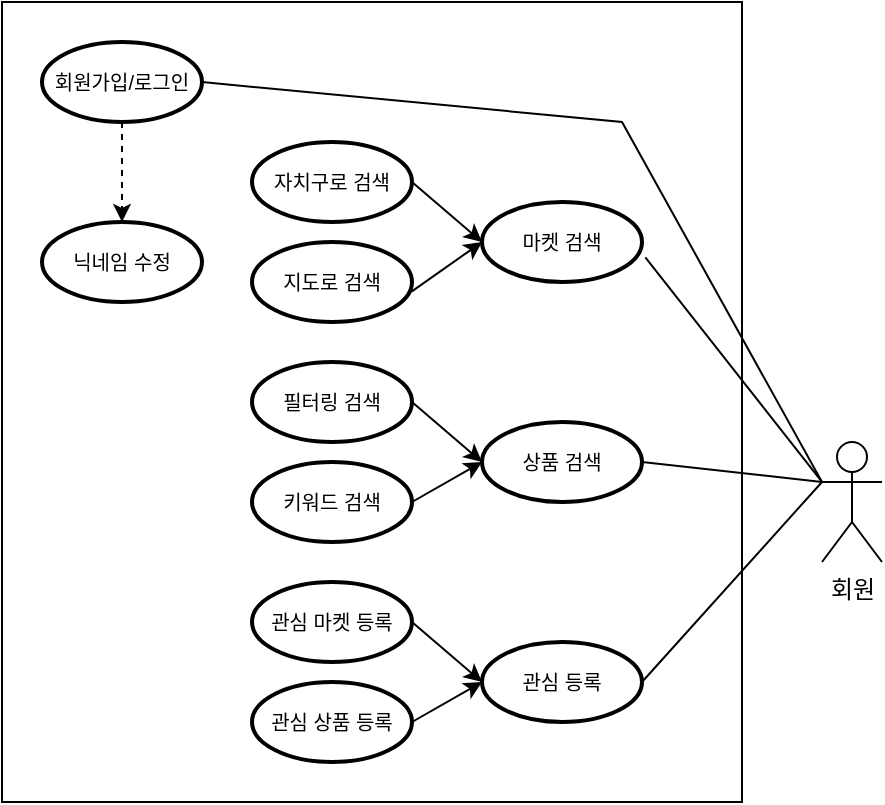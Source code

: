 <mxfile version="24.5.4" type="github">
  <diagram name="Page-1" id="piadK60WbA6z7g2CurAY">
    <mxGraphModel dx="795" dy="518" grid="1" gridSize="10" guides="1" tooltips="1" connect="1" arrows="1" fold="1" page="1" pageScale="1" pageWidth="850" pageHeight="1100" math="0" shadow="0">
      <root>
        <mxCell id="0" />
        <mxCell id="1" parent="0" />
        <mxCell id="Mvo8e3aLhk7k2C3iEwj--2" value="" style="rounded=0;whiteSpace=wrap;html=1;" vertex="1" parent="1">
          <mxGeometry x="220" width="370" height="400" as="geometry" />
        </mxCell>
        <mxCell id="Mvo8e3aLhk7k2C3iEwj--5" value="마켓 검색" style="strokeWidth=2;html=1;shape=mxgraph.flowchart.start_1;whiteSpace=wrap;fontSize=10;" vertex="1" parent="1">
          <mxGeometry x="460" y="100" width="80" height="40" as="geometry" />
        </mxCell>
        <mxCell id="Mvo8e3aLhk7k2C3iEwj--6" value="회원" style="shape=umlActor;verticalLabelPosition=bottom;verticalAlign=top;html=1;outlineConnect=0;" vertex="1" parent="1">
          <mxGeometry x="630" y="220" width="30" height="60" as="geometry" />
        </mxCell>
        <mxCell id="Mvo8e3aLhk7k2C3iEwj--9" value="상품 검색" style="strokeWidth=2;html=1;shape=mxgraph.flowchart.start_1;whiteSpace=wrap;fontSize=10;" vertex="1" parent="1">
          <mxGeometry x="460" y="210" width="80" height="40" as="geometry" />
        </mxCell>
        <mxCell id="Mvo8e3aLhk7k2C3iEwj--10" value="관심 등록" style="strokeWidth=2;html=1;shape=mxgraph.flowchart.start_1;whiteSpace=wrap;fontSize=10;" vertex="1" parent="1">
          <mxGeometry x="460" y="320" width="80" height="40" as="geometry" />
        </mxCell>
        <mxCell id="Mvo8e3aLhk7k2C3iEwj--11" value="필터링 검색" style="strokeWidth=2;html=1;shape=mxgraph.flowchart.start_1;whiteSpace=wrap;fontSize=10;" vertex="1" parent="1">
          <mxGeometry x="345" y="180" width="80" height="40" as="geometry" />
        </mxCell>
        <mxCell id="Mvo8e3aLhk7k2C3iEwj--12" value="키워드 검색" style="strokeWidth=2;html=1;shape=mxgraph.flowchart.start_1;whiteSpace=wrap;fontSize=10;" vertex="1" parent="1">
          <mxGeometry x="345" y="230" width="80" height="40" as="geometry" />
        </mxCell>
        <mxCell id="Mvo8e3aLhk7k2C3iEwj--16" value="" style="endArrow=classic;html=1;rounded=0;entryX=0;entryY=0.5;entryDx=0;entryDy=0;entryPerimeter=0;exitX=1;exitY=0.5;exitDx=0;exitDy=0;exitPerimeter=0;" edge="1" parent="1" source="Mvo8e3aLhk7k2C3iEwj--11" target="Mvo8e3aLhk7k2C3iEwj--9">
          <mxGeometry width="50" height="50" relative="1" as="geometry">
            <mxPoint x="460" y="390" as="sourcePoint" />
            <mxPoint x="430" y="320" as="targetPoint" />
          </mxGeometry>
        </mxCell>
        <mxCell id="Mvo8e3aLhk7k2C3iEwj--17" value="" style="endArrow=classic;html=1;rounded=0;entryX=0;entryY=0.5;entryDx=0;entryDy=0;entryPerimeter=0;exitX=1;exitY=0.5;exitDx=0;exitDy=0;exitPerimeter=0;" edge="1" parent="1" source="Mvo8e3aLhk7k2C3iEwj--12" target="Mvo8e3aLhk7k2C3iEwj--9">
          <mxGeometry width="50" height="50" relative="1" as="geometry">
            <mxPoint x="410" y="260" as="sourcePoint" />
            <mxPoint x="460" y="210" as="targetPoint" />
          </mxGeometry>
        </mxCell>
        <mxCell id="Mvo8e3aLhk7k2C3iEwj--24" value="회원가입/로그인" style="strokeWidth=2;html=1;shape=mxgraph.flowchart.start_1;whiteSpace=wrap;fontSize=10;" vertex="1" parent="1">
          <mxGeometry x="240" y="20" width="80" height="40" as="geometry" />
        </mxCell>
        <mxCell id="Mvo8e3aLhk7k2C3iEwj--27" value="" style="endArrow=none;html=1;rounded=0;exitX=0;exitY=0.333;exitDx=0;exitDy=0;exitPerimeter=0;entryX=1.021;entryY=0.692;entryDx=0;entryDy=0;entryPerimeter=0;" edge="1" parent="1" source="Mvo8e3aLhk7k2C3iEwj--6" target="Mvo8e3aLhk7k2C3iEwj--5">
          <mxGeometry width="50" height="50" relative="1" as="geometry">
            <mxPoint x="310" y="220" as="sourcePoint" />
            <mxPoint x="360" y="170" as="targetPoint" />
          </mxGeometry>
        </mxCell>
        <mxCell id="Mvo8e3aLhk7k2C3iEwj--28" value="" style="endArrow=none;html=1;rounded=0;entryX=1;entryY=0.5;entryDx=0;entryDy=0;entryPerimeter=0;exitX=0;exitY=0.333;exitDx=0;exitDy=0;exitPerimeter=0;" edge="1" parent="1" source="Mvo8e3aLhk7k2C3iEwj--6" target="Mvo8e3aLhk7k2C3iEwj--9">
          <mxGeometry width="50" height="50" relative="1" as="geometry">
            <mxPoint x="310" y="220" as="sourcePoint" />
            <mxPoint x="360" y="170" as="targetPoint" />
          </mxGeometry>
        </mxCell>
        <mxCell id="Mvo8e3aLhk7k2C3iEwj--29" value="" style="endArrow=none;html=1;rounded=0;entryX=0;entryY=0.333;entryDx=0;entryDy=0;entryPerimeter=0;exitX=1;exitY=0.5;exitDx=0;exitDy=0;exitPerimeter=0;" edge="1" parent="1" source="Mvo8e3aLhk7k2C3iEwj--10" target="Mvo8e3aLhk7k2C3iEwj--6">
          <mxGeometry width="50" height="50" relative="1" as="geometry">
            <mxPoint x="310" y="220" as="sourcePoint" />
            <mxPoint x="620" y="320" as="targetPoint" />
          </mxGeometry>
        </mxCell>
        <mxCell id="Mvo8e3aLhk7k2C3iEwj--32" value="관심 마켓 등록" style="strokeWidth=2;html=1;shape=mxgraph.flowchart.start_1;whiteSpace=wrap;fontSize=10;" vertex="1" parent="1">
          <mxGeometry x="345" y="290" width="80" height="40" as="geometry" />
        </mxCell>
        <mxCell id="Mvo8e3aLhk7k2C3iEwj--33" value="관심 상품 등록" style="strokeWidth=2;html=1;shape=mxgraph.flowchart.start_1;whiteSpace=wrap;fontSize=10;" vertex="1" parent="1">
          <mxGeometry x="345" y="340" width="80" height="40" as="geometry" />
        </mxCell>
        <mxCell id="Mvo8e3aLhk7k2C3iEwj--34" value="" style="endArrow=classic;html=1;rounded=0;exitX=1;exitY=0.5;exitDx=0;exitDy=0;exitPerimeter=0;entryX=0;entryY=0.5;entryDx=0;entryDy=0;entryPerimeter=0;" edge="1" parent="1" source="Mvo8e3aLhk7k2C3iEwj--32" target="Mvo8e3aLhk7k2C3iEwj--10">
          <mxGeometry width="50" height="50" relative="1" as="geometry">
            <mxPoint x="360" y="300" as="sourcePoint" />
            <mxPoint x="410" y="250" as="targetPoint" />
          </mxGeometry>
        </mxCell>
        <mxCell id="Mvo8e3aLhk7k2C3iEwj--35" value="" style="endArrow=classic;html=1;rounded=0;exitX=1;exitY=0.5;exitDx=0;exitDy=0;exitPerimeter=0;entryX=0;entryY=0.5;entryDx=0;entryDy=0;entryPerimeter=0;" edge="1" parent="1" source="Mvo8e3aLhk7k2C3iEwj--33" target="Mvo8e3aLhk7k2C3iEwj--10">
          <mxGeometry width="50" height="50" relative="1" as="geometry">
            <mxPoint x="360" y="300" as="sourcePoint" />
            <mxPoint x="410" y="250" as="targetPoint" />
          </mxGeometry>
        </mxCell>
        <mxCell id="Mvo8e3aLhk7k2C3iEwj--36" value="닉네임 수정" style="strokeWidth=2;html=1;shape=mxgraph.flowchart.start_1;whiteSpace=wrap;fontSize=10;" vertex="1" parent="1">
          <mxGeometry x="240" y="110" width="80" height="40" as="geometry" />
        </mxCell>
        <mxCell id="Mvo8e3aLhk7k2C3iEwj--38" value="" style="endArrow=none;html=1;rounded=0;exitX=1;exitY=0.5;exitDx=0;exitDy=0;exitPerimeter=0;" edge="1" parent="1" source="Mvo8e3aLhk7k2C3iEwj--24">
          <mxGeometry width="50" height="50" relative="1" as="geometry">
            <mxPoint x="360" y="300" as="sourcePoint" />
            <mxPoint x="630" y="240" as="targetPoint" />
            <Array as="points">
              <mxPoint x="530" y="60" />
            </Array>
          </mxGeometry>
        </mxCell>
        <mxCell id="Mvo8e3aLhk7k2C3iEwj--40" value="자치구로 검색" style="strokeWidth=2;html=1;shape=mxgraph.flowchart.start_1;whiteSpace=wrap;fontSize=10;" vertex="1" parent="1">
          <mxGeometry x="345" y="70" width="80" height="40" as="geometry" />
        </mxCell>
        <mxCell id="Mvo8e3aLhk7k2C3iEwj--41" value="지도로 검색" style="strokeWidth=2;html=1;shape=mxgraph.flowchart.start_1;whiteSpace=wrap;fontSize=10;" vertex="1" parent="1">
          <mxGeometry x="345" y="120" width="80" height="40" as="geometry" />
        </mxCell>
        <mxCell id="Mvo8e3aLhk7k2C3iEwj--42" value="" style="endArrow=classic;html=1;rounded=0;exitX=1;exitY=0.5;exitDx=0;exitDy=0;exitPerimeter=0;entryX=0;entryY=0.5;entryDx=0;entryDy=0;entryPerimeter=0;" edge="1" parent="1" source="Mvo8e3aLhk7k2C3iEwj--40" target="Mvo8e3aLhk7k2C3iEwj--5">
          <mxGeometry width="50" height="50" relative="1" as="geometry">
            <mxPoint x="360" y="190" as="sourcePoint" />
            <mxPoint x="410" y="140" as="targetPoint" />
          </mxGeometry>
        </mxCell>
        <mxCell id="Mvo8e3aLhk7k2C3iEwj--43" value="" style="endArrow=classic;html=1;rounded=0;entryX=0;entryY=0.5;entryDx=0;entryDy=0;entryPerimeter=0;exitX=0.997;exitY=0.62;exitDx=0;exitDy=0;exitPerimeter=0;" edge="1" parent="1" source="Mvo8e3aLhk7k2C3iEwj--41" target="Mvo8e3aLhk7k2C3iEwj--5">
          <mxGeometry width="50" height="50" relative="1" as="geometry">
            <mxPoint x="360" y="190" as="sourcePoint" />
            <mxPoint x="410" y="140" as="targetPoint" />
          </mxGeometry>
        </mxCell>
        <mxCell id="Mvo8e3aLhk7k2C3iEwj--46" value="" style="html=1;labelBackgroundColor=#ffffff;startArrow=none;startFill=0;startSize=6;endArrow=classic;endFill=1;endSize=6;jettySize=auto;orthogonalLoop=1;strokeWidth=1;dashed=1;fontSize=14;rounded=0;exitX=0.5;exitY=1;exitDx=0;exitDy=0;exitPerimeter=0;" edge="1" parent="1" source="Mvo8e3aLhk7k2C3iEwj--24" target="Mvo8e3aLhk7k2C3iEwj--36">
          <mxGeometry width="60" height="60" relative="1" as="geometry">
            <mxPoint x="320" y="190" as="sourcePoint" />
            <mxPoint x="380" y="130" as="targetPoint" />
          </mxGeometry>
        </mxCell>
        <mxCell id="Mvo8e3aLhk7k2C3iEwj--49" value="Untitled Layer" parent="0" />
      </root>
    </mxGraphModel>
  </diagram>
</mxfile>
